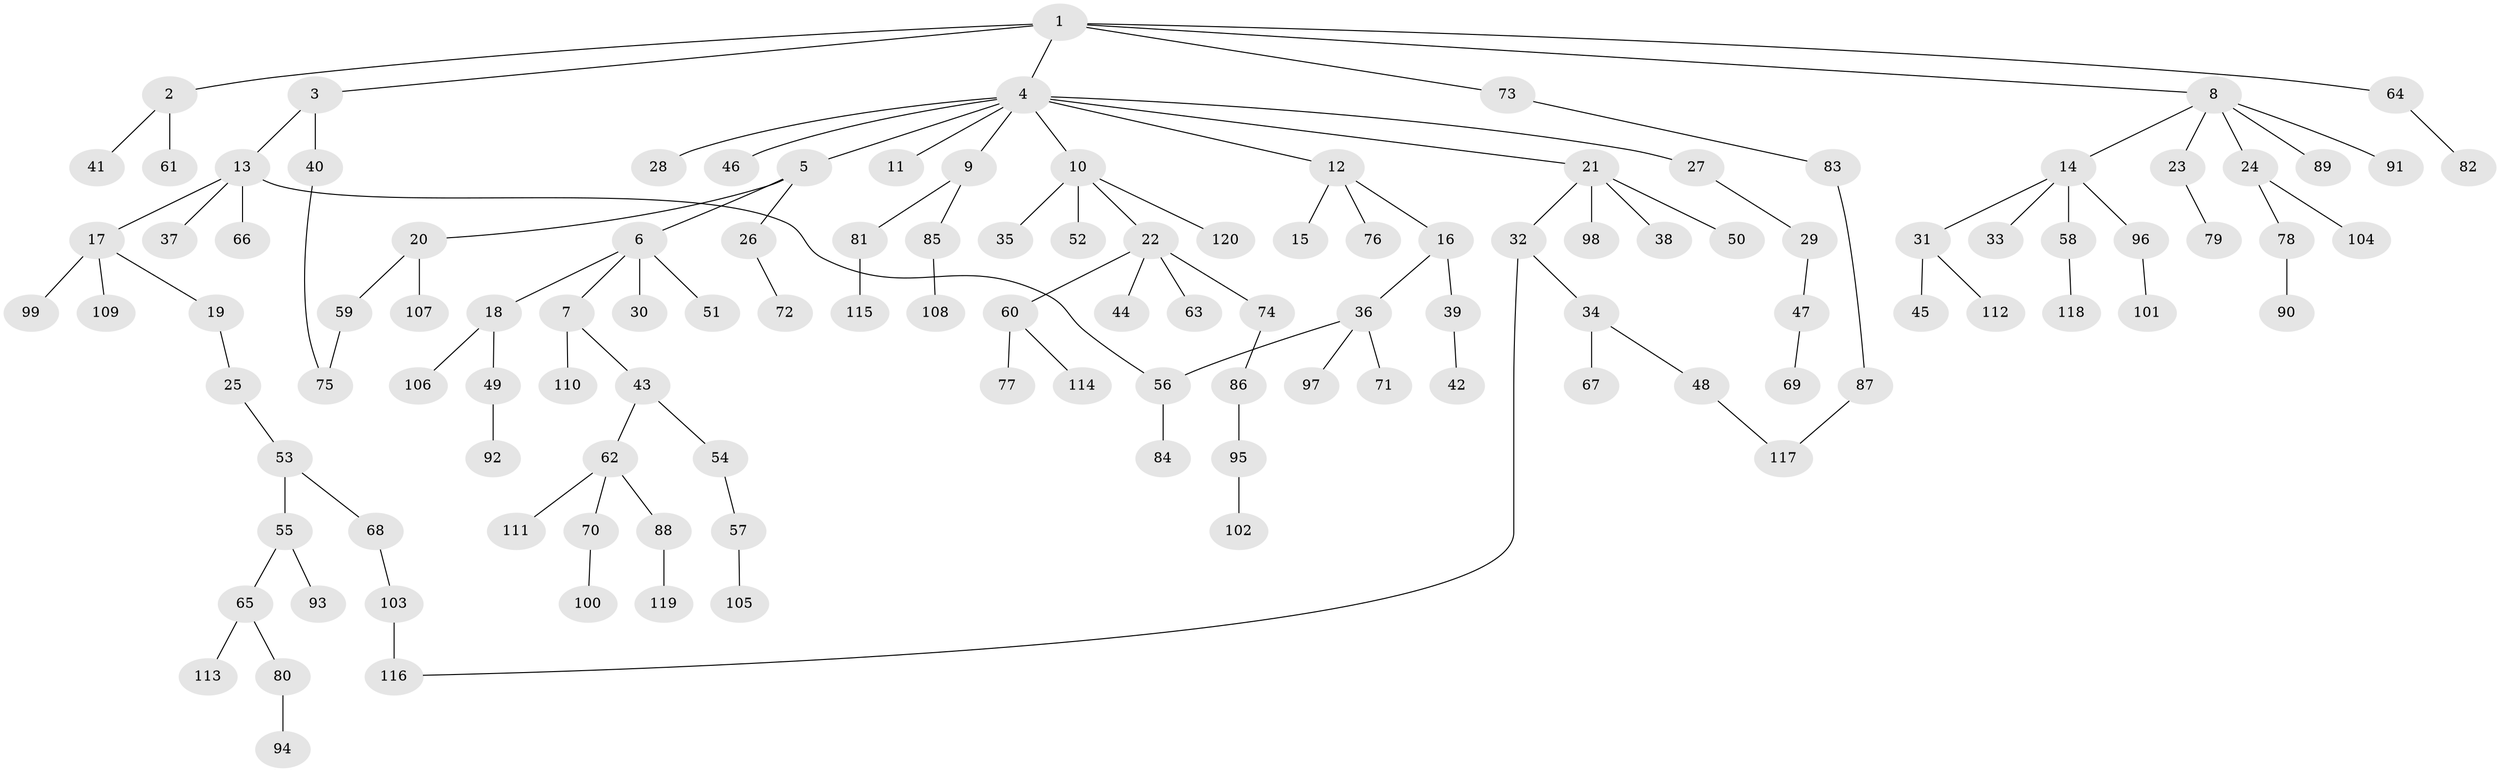 // Generated by graph-tools (version 1.1) at 2025/25/03/09/25 03:25:27]
// undirected, 120 vertices, 123 edges
graph export_dot {
graph [start="1"]
  node [color=gray90,style=filled];
  1;
  2;
  3;
  4;
  5;
  6;
  7;
  8;
  9;
  10;
  11;
  12;
  13;
  14;
  15;
  16;
  17;
  18;
  19;
  20;
  21;
  22;
  23;
  24;
  25;
  26;
  27;
  28;
  29;
  30;
  31;
  32;
  33;
  34;
  35;
  36;
  37;
  38;
  39;
  40;
  41;
  42;
  43;
  44;
  45;
  46;
  47;
  48;
  49;
  50;
  51;
  52;
  53;
  54;
  55;
  56;
  57;
  58;
  59;
  60;
  61;
  62;
  63;
  64;
  65;
  66;
  67;
  68;
  69;
  70;
  71;
  72;
  73;
  74;
  75;
  76;
  77;
  78;
  79;
  80;
  81;
  82;
  83;
  84;
  85;
  86;
  87;
  88;
  89;
  90;
  91;
  92;
  93;
  94;
  95;
  96;
  97;
  98;
  99;
  100;
  101;
  102;
  103;
  104;
  105;
  106;
  107;
  108;
  109;
  110;
  111;
  112;
  113;
  114;
  115;
  116;
  117;
  118;
  119;
  120;
  1 -- 2;
  1 -- 3;
  1 -- 4;
  1 -- 8;
  1 -- 64;
  1 -- 73;
  2 -- 41;
  2 -- 61;
  3 -- 13;
  3 -- 40;
  4 -- 5;
  4 -- 9;
  4 -- 10;
  4 -- 11;
  4 -- 12;
  4 -- 21;
  4 -- 27;
  4 -- 28;
  4 -- 46;
  5 -- 6;
  5 -- 20;
  5 -- 26;
  6 -- 7;
  6 -- 18;
  6 -- 30;
  6 -- 51;
  7 -- 43;
  7 -- 110;
  8 -- 14;
  8 -- 23;
  8 -- 24;
  8 -- 89;
  8 -- 91;
  9 -- 81;
  9 -- 85;
  10 -- 22;
  10 -- 35;
  10 -- 52;
  10 -- 120;
  12 -- 15;
  12 -- 16;
  12 -- 76;
  13 -- 17;
  13 -- 37;
  13 -- 56;
  13 -- 66;
  14 -- 31;
  14 -- 33;
  14 -- 58;
  14 -- 96;
  16 -- 36;
  16 -- 39;
  17 -- 19;
  17 -- 99;
  17 -- 109;
  18 -- 49;
  18 -- 106;
  19 -- 25;
  20 -- 59;
  20 -- 107;
  21 -- 32;
  21 -- 38;
  21 -- 50;
  21 -- 98;
  22 -- 44;
  22 -- 60;
  22 -- 63;
  22 -- 74;
  23 -- 79;
  24 -- 78;
  24 -- 104;
  25 -- 53;
  26 -- 72;
  27 -- 29;
  29 -- 47;
  31 -- 45;
  31 -- 112;
  32 -- 34;
  32 -- 116;
  34 -- 48;
  34 -- 67;
  36 -- 71;
  36 -- 97;
  36 -- 56;
  39 -- 42;
  40 -- 75;
  43 -- 54;
  43 -- 62;
  47 -- 69;
  48 -- 117;
  49 -- 92;
  53 -- 55;
  53 -- 68;
  54 -- 57;
  55 -- 65;
  55 -- 93;
  56 -- 84;
  57 -- 105;
  58 -- 118;
  59 -- 75;
  60 -- 77;
  60 -- 114;
  62 -- 70;
  62 -- 88;
  62 -- 111;
  64 -- 82;
  65 -- 80;
  65 -- 113;
  68 -- 103;
  70 -- 100;
  73 -- 83;
  74 -- 86;
  78 -- 90;
  80 -- 94;
  81 -- 115;
  83 -- 87;
  85 -- 108;
  86 -- 95;
  87 -- 117;
  88 -- 119;
  95 -- 102;
  96 -- 101;
  103 -- 116;
}

